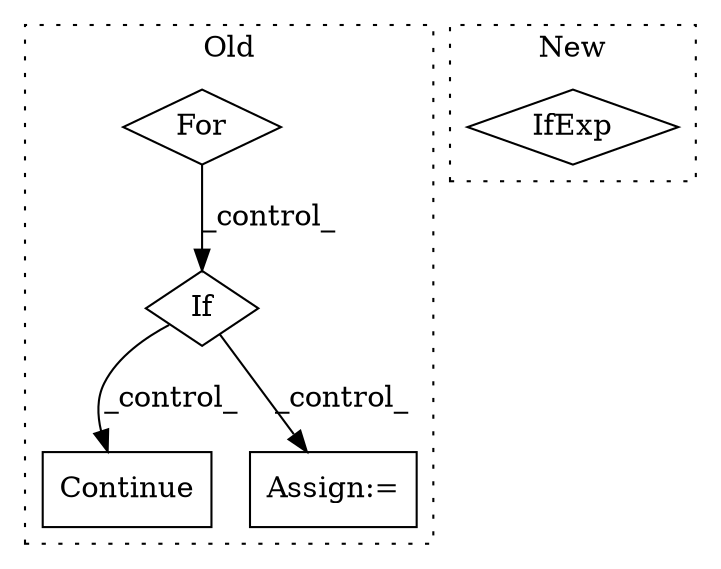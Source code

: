 digraph G {
subgraph cluster0 {
1 [label="Continue" a="43" s="7465" l="8" shape="box"];
3 [label="If" a="96" s="7402" l="3" shape="diamond"];
4 [label="Assign:=" a="68" s="7710" l="3" shape="box"];
5 [label="For" a="107" s="7148,7241" l="4,30" shape="diamond"];
label = "Old";
style="dotted";
}
subgraph cluster1 {
2 [label="IfExp" a="51" s="6399,6423" l="4,6" shape="diamond"];
label = "New";
style="dotted";
}
3 -> 1 [label="_control_"];
3 -> 4 [label="_control_"];
5 -> 3 [label="_control_"];
}